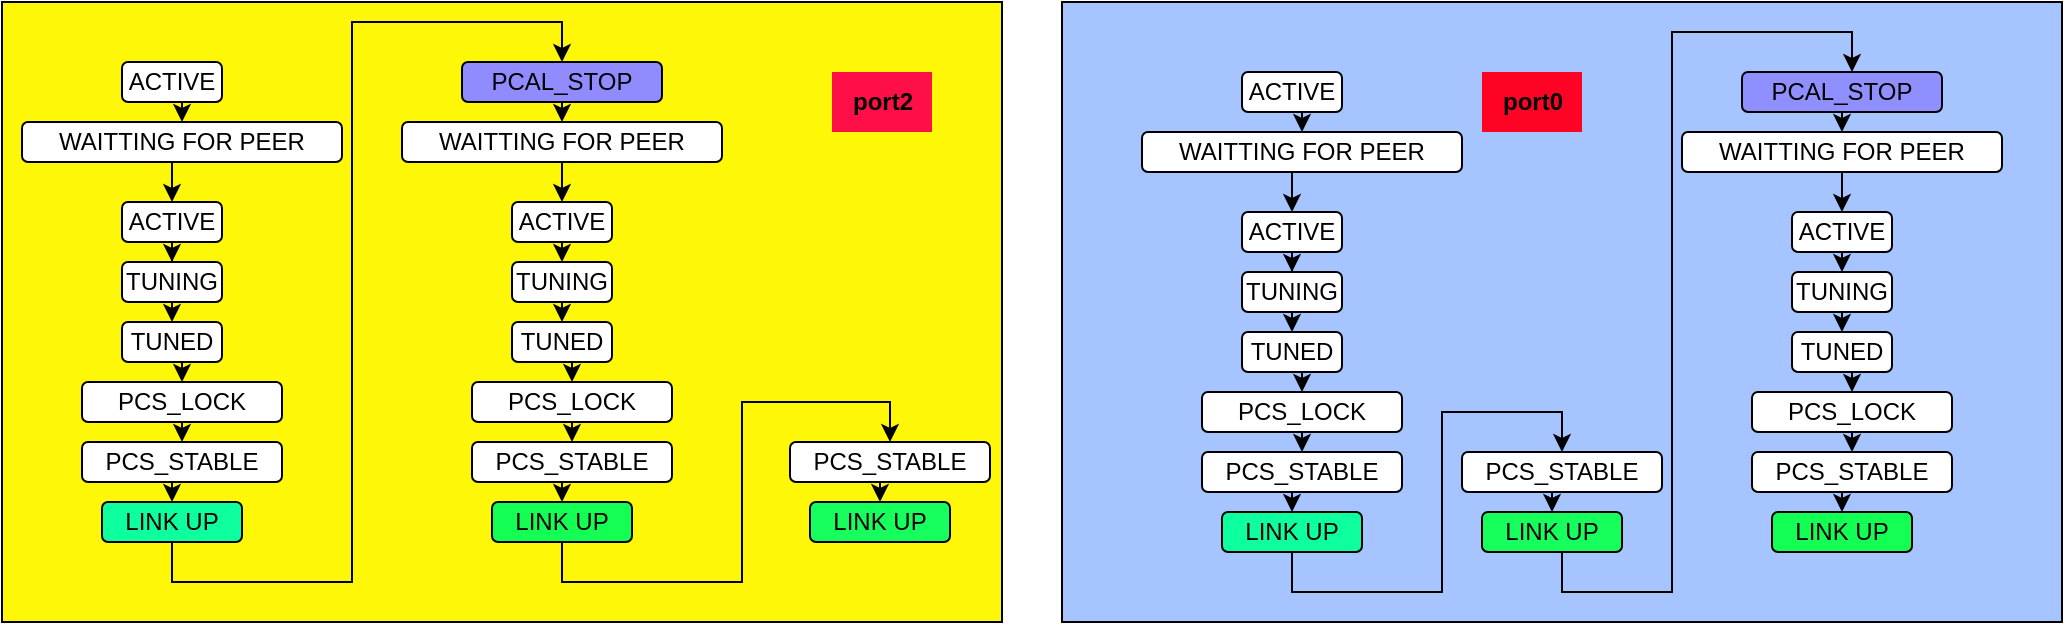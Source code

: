 <mxfile version="24.7.6">
  <diagram name="Page-1" id="fhFAsCIzdXZGrrx_TjSN">
    <mxGraphModel dx="1238" dy="469" grid="1" gridSize="10" guides="1" tooltips="1" connect="1" arrows="1" fold="1" page="1" pageScale="1" pageWidth="850" pageHeight="1100" math="0" shadow="0">
      <root>
        <mxCell id="0" />
        <mxCell id="1" parent="0" />
        <mxCell id="82fhSveqvJyXGWOy6nE--80" value="" style="whiteSpace=wrap;html=1;fillColor=#A6C4FF;" parent="1" vertex="1">
          <mxGeometry x="540" y="10" width="500" height="310" as="geometry" />
        </mxCell>
        <mxCell id="82fhSveqvJyXGWOy6nE--79" value="" style="whiteSpace=wrap;html=1;fillColor=#FFF708;" parent="1" vertex="1">
          <mxGeometry x="10" y="10" width="500" height="310" as="geometry" />
        </mxCell>
        <mxCell id="82fhSveqvJyXGWOy6nE--11" style="edgeStyle=orthogonalEdgeStyle;rounded=0;orthogonalLoop=1;jettySize=auto;html=1;exitX=0.5;exitY=1;exitDx=0;exitDy=0;entryX=0.5;entryY=0;entryDx=0;entryDy=0;" parent="1" source="82fhSveqvJyXGWOy6nE--1" target="82fhSveqvJyXGWOy6nE--2" edge="1">
          <mxGeometry relative="1" as="geometry" />
        </mxCell>
        <mxCell id="82fhSveqvJyXGWOy6nE--1" value="ACTIVE" style="rounded=1;whiteSpace=wrap;html=1;" parent="1" vertex="1">
          <mxGeometry x="70" y="40" width="50" height="20" as="geometry" />
        </mxCell>
        <mxCell id="82fhSveqvJyXGWOy6nE--12" style="edgeStyle=orthogonalEdgeStyle;rounded=0;orthogonalLoop=1;jettySize=auto;html=1;exitX=0.5;exitY=1;exitDx=0;exitDy=0;entryX=0.5;entryY=0;entryDx=0;entryDy=0;" parent="1" source="82fhSveqvJyXGWOy6nE--2" target="82fhSveqvJyXGWOy6nE--3" edge="1">
          <mxGeometry relative="1" as="geometry" />
        </mxCell>
        <mxCell id="82fhSveqvJyXGWOy6nE--2" value="WAITTING FOR PEER" style="rounded=1;whiteSpace=wrap;html=1;" parent="1" vertex="1">
          <mxGeometry x="20" y="70" width="160" height="20" as="geometry" />
        </mxCell>
        <mxCell id="82fhSveqvJyXGWOy6nE--13" style="edgeStyle=orthogonalEdgeStyle;rounded=0;orthogonalLoop=1;jettySize=auto;html=1;exitX=0.5;exitY=1;exitDx=0;exitDy=0;" parent="1" source="82fhSveqvJyXGWOy6nE--3" target="82fhSveqvJyXGWOy6nE--4" edge="1">
          <mxGeometry relative="1" as="geometry" />
        </mxCell>
        <mxCell id="82fhSveqvJyXGWOy6nE--3" value="ACTIVE" style="rounded=1;whiteSpace=wrap;html=1;" parent="1" vertex="1">
          <mxGeometry x="70" y="110" width="50" height="20" as="geometry" />
        </mxCell>
        <mxCell id="82fhSveqvJyXGWOy6nE--14" style="edgeStyle=orthogonalEdgeStyle;rounded=0;orthogonalLoop=1;jettySize=auto;html=1;exitX=0.5;exitY=1;exitDx=0;exitDy=0;entryX=0.5;entryY=0;entryDx=0;entryDy=0;" parent="1" source="82fhSveqvJyXGWOy6nE--4" target="82fhSveqvJyXGWOy6nE--5" edge="1">
          <mxGeometry relative="1" as="geometry" />
        </mxCell>
        <mxCell id="82fhSveqvJyXGWOy6nE--4" value="TUNING" style="rounded=1;whiteSpace=wrap;html=1;" parent="1" vertex="1">
          <mxGeometry x="70" y="140" width="50" height="20" as="geometry" />
        </mxCell>
        <mxCell id="82fhSveqvJyXGWOy6nE--15" style="edgeStyle=orthogonalEdgeStyle;rounded=0;orthogonalLoop=1;jettySize=auto;html=1;exitX=0.5;exitY=1;exitDx=0;exitDy=0;entryX=0.5;entryY=0;entryDx=0;entryDy=0;" parent="1" source="82fhSveqvJyXGWOy6nE--5" target="82fhSveqvJyXGWOy6nE--6" edge="1">
          <mxGeometry relative="1" as="geometry" />
        </mxCell>
        <mxCell id="82fhSveqvJyXGWOy6nE--5" value="TUNED" style="rounded=1;whiteSpace=wrap;html=1;" parent="1" vertex="1">
          <mxGeometry x="70" y="170" width="50" height="20" as="geometry" />
        </mxCell>
        <mxCell id="82fhSveqvJyXGWOy6nE--16" style="edgeStyle=orthogonalEdgeStyle;rounded=0;orthogonalLoop=1;jettySize=auto;html=1;exitX=0.5;exitY=1;exitDx=0;exitDy=0;entryX=0.5;entryY=0;entryDx=0;entryDy=0;" parent="1" source="82fhSveqvJyXGWOy6nE--6" target="82fhSveqvJyXGWOy6nE--7" edge="1">
          <mxGeometry relative="1" as="geometry" />
        </mxCell>
        <mxCell id="82fhSveqvJyXGWOy6nE--6" value="PCS_LOCK" style="rounded=1;whiteSpace=wrap;html=1;" parent="1" vertex="1">
          <mxGeometry x="50" y="200" width="100" height="20" as="geometry" />
        </mxCell>
        <mxCell id="82fhSveqvJyXGWOy6nE--17" style="edgeStyle=orthogonalEdgeStyle;rounded=0;orthogonalLoop=1;jettySize=auto;html=1;exitX=0.5;exitY=1;exitDx=0;exitDy=0;entryX=0.5;entryY=0;entryDx=0;entryDy=0;" parent="1" source="82fhSveqvJyXGWOy6nE--7" target="82fhSveqvJyXGWOy6nE--8" edge="1">
          <mxGeometry relative="1" as="geometry" />
        </mxCell>
        <mxCell id="82fhSveqvJyXGWOy6nE--7" value="PCS_STABLE" style="rounded=1;whiteSpace=wrap;html=1;" parent="1" vertex="1">
          <mxGeometry x="50" y="230" width="100" height="20" as="geometry" />
        </mxCell>
        <mxCell id="82fhSveqvJyXGWOy6nE--18" style="edgeStyle=orthogonalEdgeStyle;rounded=0;orthogonalLoop=1;jettySize=auto;html=1;exitX=0.5;exitY=1;exitDx=0;exitDy=0;entryX=0.5;entryY=0;entryDx=0;entryDy=0;" parent="1" source="82fhSveqvJyXGWOy6nE--8" target="82fhSveqvJyXGWOy6nE--9" edge="1">
          <mxGeometry relative="1" as="geometry" />
        </mxCell>
        <mxCell id="82fhSveqvJyXGWOy6nE--8" value="LINK UP" style="rounded=1;whiteSpace=wrap;html=1;fillColor=#0DFF9E;" parent="1" vertex="1">
          <mxGeometry x="60" y="260" width="70" height="20" as="geometry" />
        </mxCell>
        <mxCell id="82fhSveqvJyXGWOy6nE--39" style="edgeStyle=orthogonalEdgeStyle;rounded=0;orthogonalLoop=1;jettySize=auto;html=1;exitX=0.5;exitY=1;exitDx=0;exitDy=0;entryX=0.5;entryY=0;entryDx=0;entryDy=0;" parent="1" source="82fhSveqvJyXGWOy6nE--9" target="82fhSveqvJyXGWOy6nE--10" edge="1">
          <mxGeometry relative="1" as="geometry" />
        </mxCell>
        <mxCell id="82fhSveqvJyXGWOy6nE--9" value="PCAL_STOP" style="rounded=1;whiteSpace=wrap;html=1;fillColor=#908CFF;" parent="1" vertex="1">
          <mxGeometry x="240" y="40" width="100" height="20" as="geometry" />
        </mxCell>
        <mxCell id="82fhSveqvJyXGWOy6nE--26" style="edgeStyle=orthogonalEdgeStyle;rounded=0;orthogonalLoop=1;jettySize=auto;html=1;exitX=0.5;exitY=1;exitDx=0;exitDy=0;entryX=0.5;entryY=0;entryDx=0;entryDy=0;" parent="1" source="82fhSveqvJyXGWOy6nE--10" target="82fhSveqvJyXGWOy6nE--20" edge="1">
          <mxGeometry relative="1" as="geometry" />
        </mxCell>
        <mxCell id="82fhSveqvJyXGWOy6nE--10" value="WAITTING FOR PEER" style="rounded=1;whiteSpace=wrap;html=1;" parent="1" vertex="1">
          <mxGeometry x="210" y="70" width="160" height="20" as="geometry" />
        </mxCell>
        <mxCell id="82fhSveqvJyXGWOy6nE--27" style="edgeStyle=orthogonalEdgeStyle;rounded=0;orthogonalLoop=1;jettySize=auto;html=1;exitX=0.5;exitY=1;exitDx=0;exitDy=0;entryX=0.5;entryY=0;entryDx=0;entryDy=0;" parent="1" source="82fhSveqvJyXGWOy6nE--20" target="82fhSveqvJyXGWOy6nE--21" edge="1">
          <mxGeometry relative="1" as="geometry" />
        </mxCell>
        <mxCell id="82fhSveqvJyXGWOy6nE--20" value="ACTIVE" style="rounded=1;whiteSpace=wrap;html=1;" parent="1" vertex="1">
          <mxGeometry x="265" y="110" width="50" height="20" as="geometry" />
        </mxCell>
        <mxCell id="82fhSveqvJyXGWOy6nE--28" style="edgeStyle=orthogonalEdgeStyle;rounded=0;orthogonalLoop=1;jettySize=auto;html=1;exitX=0.5;exitY=1;exitDx=0;exitDy=0;entryX=0.5;entryY=0;entryDx=0;entryDy=0;" parent="1" source="82fhSveqvJyXGWOy6nE--21" target="82fhSveqvJyXGWOy6nE--22" edge="1">
          <mxGeometry relative="1" as="geometry" />
        </mxCell>
        <mxCell id="82fhSveqvJyXGWOy6nE--21" value="TUNING" style="rounded=1;whiteSpace=wrap;html=1;" parent="1" vertex="1">
          <mxGeometry x="265" y="140" width="50" height="20" as="geometry" />
        </mxCell>
        <mxCell id="82fhSveqvJyXGWOy6nE--29" style="edgeStyle=orthogonalEdgeStyle;rounded=0;orthogonalLoop=1;jettySize=auto;html=1;exitX=0.5;exitY=1;exitDx=0;exitDy=0;entryX=0.5;entryY=0;entryDx=0;entryDy=0;" parent="1" source="82fhSveqvJyXGWOy6nE--22" target="82fhSveqvJyXGWOy6nE--23" edge="1">
          <mxGeometry relative="1" as="geometry" />
        </mxCell>
        <mxCell id="82fhSveqvJyXGWOy6nE--22" value="TUNED" style="rounded=1;whiteSpace=wrap;html=1;" parent="1" vertex="1">
          <mxGeometry x="265" y="170" width="50" height="20" as="geometry" />
        </mxCell>
        <mxCell id="82fhSveqvJyXGWOy6nE--30" style="edgeStyle=orthogonalEdgeStyle;rounded=0;orthogonalLoop=1;jettySize=auto;html=1;exitX=0.5;exitY=1;exitDx=0;exitDy=0;entryX=0.5;entryY=0;entryDx=0;entryDy=0;" parent="1" source="82fhSveqvJyXGWOy6nE--23" target="82fhSveqvJyXGWOy6nE--24" edge="1">
          <mxGeometry relative="1" as="geometry" />
        </mxCell>
        <mxCell id="82fhSveqvJyXGWOy6nE--23" value="PCS_LOCK" style="rounded=1;whiteSpace=wrap;html=1;" parent="1" vertex="1">
          <mxGeometry x="245" y="200" width="100" height="20" as="geometry" />
        </mxCell>
        <mxCell id="82fhSveqvJyXGWOy6nE--31" style="edgeStyle=orthogonalEdgeStyle;rounded=0;orthogonalLoop=1;jettySize=auto;html=1;exitX=0.5;exitY=1;exitDx=0;exitDy=0;entryX=0.5;entryY=0;entryDx=0;entryDy=0;" parent="1" source="82fhSveqvJyXGWOy6nE--24" target="82fhSveqvJyXGWOy6nE--25" edge="1">
          <mxGeometry relative="1" as="geometry" />
        </mxCell>
        <mxCell id="82fhSveqvJyXGWOy6nE--24" value="PCS_STABLE" style="rounded=1;whiteSpace=wrap;html=1;" parent="1" vertex="1">
          <mxGeometry x="245" y="230" width="100" height="20" as="geometry" />
        </mxCell>
        <mxCell id="82fhSveqvJyXGWOy6nE--38" style="edgeStyle=orthogonalEdgeStyle;rounded=0;orthogonalLoop=1;jettySize=auto;html=1;exitX=0.5;exitY=1;exitDx=0;exitDy=0;entryX=0.5;entryY=0;entryDx=0;entryDy=0;" parent="1" source="82fhSveqvJyXGWOy6nE--25" target="82fhSveqvJyXGWOy6nE--36" edge="1">
          <mxGeometry relative="1" as="geometry">
            <Array as="points">
              <mxPoint x="290" y="300" />
              <mxPoint x="380" y="300" />
              <mxPoint x="380" y="210" />
              <mxPoint x="454" y="210" />
            </Array>
          </mxGeometry>
        </mxCell>
        <mxCell id="82fhSveqvJyXGWOy6nE--25" value="LINK UP" style="rounded=1;whiteSpace=wrap;html=1;fillColor=#14FF53;" parent="1" vertex="1">
          <mxGeometry x="255" y="260" width="70" height="20" as="geometry" />
        </mxCell>
        <mxCell id="82fhSveqvJyXGWOy6nE--35" style="edgeStyle=orthogonalEdgeStyle;rounded=0;orthogonalLoop=1;jettySize=auto;html=1;exitX=0.5;exitY=1;exitDx=0;exitDy=0;entryX=0.5;entryY=0;entryDx=0;entryDy=0;" parent="1" source="82fhSveqvJyXGWOy6nE--36" target="82fhSveqvJyXGWOy6nE--37" edge="1">
          <mxGeometry relative="1" as="geometry" />
        </mxCell>
        <mxCell id="82fhSveqvJyXGWOy6nE--36" value="PCS_STABLE" style="rounded=1;whiteSpace=wrap;html=1;" parent="1" vertex="1">
          <mxGeometry x="404" y="230" width="100" height="20" as="geometry" />
        </mxCell>
        <mxCell id="82fhSveqvJyXGWOy6nE--37" value="LINK UP" style="rounded=1;whiteSpace=wrap;html=1;fillColor=#17FF5D;" parent="1" vertex="1">
          <mxGeometry x="414" y="260" width="70" height="20" as="geometry" />
        </mxCell>
        <mxCell id="82fhSveqvJyXGWOy6nE--40" style="edgeStyle=orthogonalEdgeStyle;rounded=0;orthogonalLoop=1;jettySize=auto;html=1;exitX=0.5;exitY=1;exitDx=0;exitDy=0;entryX=0.5;entryY=0;entryDx=0;entryDy=0;" parent="1" source="82fhSveqvJyXGWOy6nE--41" target="82fhSveqvJyXGWOy6nE--43" edge="1">
          <mxGeometry relative="1" as="geometry" />
        </mxCell>
        <mxCell id="82fhSveqvJyXGWOy6nE--41" value="ACTIVE" style="rounded=1;whiteSpace=wrap;html=1;" parent="1" vertex="1">
          <mxGeometry x="630" y="45" width="50" height="20" as="geometry" />
        </mxCell>
        <mxCell id="82fhSveqvJyXGWOy6nE--42" style="edgeStyle=orthogonalEdgeStyle;rounded=0;orthogonalLoop=1;jettySize=auto;html=1;exitX=0.5;exitY=1;exitDx=0;exitDy=0;entryX=0.5;entryY=0;entryDx=0;entryDy=0;" parent="1" source="82fhSveqvJyXGWOy6nE--43" target="82fhSveqvJyXGWOy6nE--45" edge="1">
          <mxGeometry relative="1" as="geometry" />
        </mxCell>
        <mxCell id="82fhSveqvJyXGWOy6nE--43" value="WAITTING FOR PEER" style="rounded=1;whiteSpace=wrap;html=1;" parent="1" vertex="1">
          <mxGeometry x="580" y="75" width="160" height="20" as="geometry" />
        </mxCell>
        <mxCell id="82fhSveqvJyXGWOy6nE--44" style="edgeStyle=orthogonalEdgeStyle;rounded=0;orthogonalLoop=1;jettySize=auto;html=1;exitX=0.5;exitY=1;exitDx=0;exitDy=0;" parent="1" source="82fhSveqvJyXGWOy6nE--45" target="82fhSveqvJyXGWOy6nE--47" edge="1">
          <mxGeometry relative="1" as="geometry" />
        </mxCell>
        <mxCell id="82fhSveqvJyXGWOy6nE--45" value="ACTIVE" style="rounded=1;whiteSpace=wrap;html=1;" parent="1" vertex="1">
          <mxGeometry x="630" y="115" width="50" height="20" as="geometry" />
        </mxCell>
        <mxCell id="82fhSveqvJyXGWOy6nE--46" style="edgeStyle=orthogonalEdgeStyle;rounded=0;orthogonalLoop=1;jettySize=auto;html=1;exitX=0.5;exitY=1;exitDx=0;exitDy=0;entryX=0.5;entryY=0;entryDx=0;entryDy=0;" parent="1" source="82fhSveqvJyXGWOy6nE--47" target="82fhSveqvJyXGWOy6nE--49" edge="1">
          <mxGeometry relative="1" as="geometry" />
        </mxCell>
        <mxCell id="82fhSveqvJyXGWOy6nE--47" value="TUNING" style="rounded=1;whiteSpace=wrap;html=1;" parent="1" vertex="1">
          <mxGeometry x="630" y="145" width="50" height="20" as="geometry" />
        </mxCell>
        <mxCell id="82fhSveqvJyXGWOy6nE--48" style="edgeStyle=orthogonalEdgeStyle;rounded=0;orthogonalLoop=1;jettySize=auto;html=1;exitX=0.5;exitY=1;exitDx=0;exitDy=0;entryX=0.5;entryY=0;entryDx=0;entryDy=0;" parent="1" source="82fhSveqvJyXGWOy6nE--49" target="82fhSveqvJyXGWOy6nE--51" edge="1">
          <mxGeometry relative="1" as="geometry" />
        </mxCell>
        <mxCell id="82fhSveqvJyXGWOy6nE--49" value="TUNED" style="rounded=1;whiteSpace=wrap;html=1;" parent="1" vertex="1">
          <mxGeometry x="630" y="175" width="50" height="20" as="geometry" />
        </mxCell>
        <mxCell id="82fhSveqvJyXGWOy6nE--50" style="edgeStyle=orthogonalEdgeStyle;rounded=0;orthogonalLoop=1;jettySize=auto;html=1;exitX=0.5;exitY=1;exitDx=0;exitDy=0;entryX=0.5;entryY=0;entryDx=0;entryDy=0;" parent="1" source="82fhSveqvJyXGWOy6nE--51" target="82fhSveqvJyXGWOy6nE--53" edge="1">
          <mxGeometry relative="1" as="geometry" />
        </mxCell>
        <mxCell id="82fhSveqvJyXGWOy6nE--51" value="PCS_LOCK" style="rounded=1;whiteSpace=wrap;html=1;" parent="1" vertex="1">
          <mxGeometry x="610" y="205" width="100" height="20" as="geometry" />
        </mxCell>
        <mxCell id="82fhSveqvJyXGWOy6nE--52" style="edgeStyle=orthogonalEdgeStyle;rounded=0;orthogonalLoop=1;jettySize=auto;html=1;exitX=0.5;exitY=1;exitDx=0;exitDy=0;entryX=0.5;entryY=0;entryDx=0;entryDy=0;" parent="1" source="82fhSveqvJyXGWOy6nE--53" target="82fhSveqvJyXGWOy6nE--55" edge="1">
          <mxGeometry relative="1" as="geometry" />
        </mxCell>
        <mxCell id="82fhSveqvJyXGWOy6nE--53" value="PCS_STABLE" style="rounded=1;whiteSpace=wrap;html=1;" parent="1" vertex="1">
          <mxGeometry x="610" y="235" width="100" height="20" as="geometry" />
        </mxCell>
        <mxCell id="82fhSveqvJyXGWOy6nE--75" style="edgeStyle=orthogonalEdgeStyle;rounded=0;orthogonalLoop=1;jettySize=auto;html=1;exitX=0.5;exitY=1;exitDx=0;exitDy=0;entryX=0.5;entryY=0;entryDx=0;entryDy=0;" parent="1" source="82fhSveqvJyXGWOy6nE--55" target="82fhSveqvJyXGWOy6nE--73" edge="1">
          <mxGeometry relative="1" as="geometry">
            <Array as="points">
              <mxPoint x="655" y="305" />
              <mxPoint x="730" y="305" />
              <mxPoint x="730" y="215" />
              <mxPoint x="790" y="215" />
            </Array>
          </mxGeometry>
        </mxCell>
        <mxCell id="82fhSveqvJyXGWOy6nE--55" value="LINK UP" style="rounded=1;whiteSpace=wrap;html=1;fillColor=#0DFF9E;" parent="1" vertex="1">
          <mxGeometry x="620" y="265" width="70" height="20" as="geometry" />
        </mxCell>
        <mxCell id="82fhSveqvJyXGWOy6nE--56" style="edgeStyle=orthogonalEdgeStyle;rounded=0;orthogonalLoop=1;jettySize=auto;html=1;exitX=0.5;exitY=1;exitDx=0;exitDy=0;entryX=0.5;entryY=0;entryDx=0;entryDy=0;" parent="1" source="82fhSveqvJyXGWOy6nE--57" target="82fhSveqvJyXGWOy6nE--59" edge="1">
          <mxGeometry relative="1" as="geometry" />
        </mxCell>
        <mxCell id="82fhSveqvJyXGWOy6nE--57" value="PCAL_STOP" style="rounded=1;whiteSpace=wrap;html=1;fillColor=#8F8FFF;" parent="1" vertex="1">
          <mxGeometry x="880" y="45" width="100" height="20" as="geometry" />
        </mxCell>
        <mxCell id="82fhSveqvJyXGWOy6nE--58" style="edgeStyle=orthogonalEdgeStyle;rounded=0;orthogonalLoop=1;jettySize=auto;html=1;exitX=0.5;exitY=1;exitDx=0;exitDy=0;entryX=0.5;entryY=0;entryDx=0;entryDy=0;" parent="1" source="82fhSveqvJyXGWOy6nE--59" target="82fhSveqvJyXGWOy6nE--61" edge="1">
          <mxGeometry relative="1" as="geometry" />
        </mxCell>
        <mxCell id="82fhSveqvJyXGWOy6nE--59" value="WAITTING FOR PEER" style="rounded=1;whiteSpace=wrap;html=1;" parent="1" vertex="1">
          <mxGeometry x="850" y="75" width="160" height="20" as="geometry" />
        </mxCell>
        <mxCell id="82fhSveqvJyXGWOy6nE--60" style="edgeStyle=orthogonalEdgeStyle;rounded=0;orthogonalLoop=1;jettySize=auto;html=1;exitX=0.5;exitY=1;exitDx=0;exitDy=0;entryX=0.5;entryY=0;entryDx=0;entryDy=0;" parent="1" source="82fhSveqvJyXGWOy6nE--61" target="82fhSveqvJyXGWOy6nE--63" edge="1">
          <mxGeometry relative="1" as="geometry" />
        </mxCell>
        <mxCell id="82fhSveqvJyXGWOy6nE--61" value="ACTIVE" style="rounded=1;whiteSpace=wrap;html=1;" parent="1" vertex="1">
          <mxGeometry x="905" y="115" width="50" height="20" as="geometry" />
        </mxCell>
        <mxCell id="82fhSveqvJyXGWOy6nE--62" style="edgeStyle=orthogonalEdgeStyle;rounded=0;orthogonalLoop=1;jettySize=auto;html=1;exitX=0.5;exitY=1;exitDx=0;exitDy=0;entryX=0.5;entryY=0;entryDx=0;entryDy=0;" parent="1" source="82fhSveqvJyXGWOy6nE--63" target="82fhSveqvJyXGWOy6nE--65" edge="1">
          <mxGeometry relative="1" as="geometry" />
        </mxCell>
        <mxCell id="82fhSveqvJyXGWOy6nE--63" value="TUNING" style="rounded=1;whiteSpace=wrap;html=1;" parent="1" vertex="1">
          <mxGeometry x="905" y="145" width="50" height="20" as="geometry" />
        </mxCell>
        <mxCell id="82fhSveqvJyXGWOy6nE--64" style="edgeStyle=orthogonalEdgeStyle;rounded=0;orthogonalLoop=1;jettySize=auto;html=1;exitX=0.5;exitY=1;exitDx=0;exitDy=0;entryX=0.5;entryY=0;entryDx=0;entryDy=0;" parent="1" source="82fhSveqvJyXGWOy6nE--65" target="82fhSveqvJyXGWOy6nE--67" edge="1">
          <mxGeometry relative="1" as="geometry" />
        </mxCell>
        <mxCell id="82fhSveqvJyXGWOy6nE--65" value="TUNED" style="rounded=1;whiteSpace=wrap;html=1;" parent="1" vertex="1">
          <mxGeometry x="905" y="175" width="50" height="20" as="geometry" />
        </mxCell>
        <mxCell id="82fhSveqvJyXGWOy6nE--66" style="edgeStyle=orthogonalEdgeStyle;rounded=0;orthogonalLoop=1;jettySize=auto;html=1;exitX=0.5;exitY=1;exitDx=0;exitDy=0;entryX=0.5;entryY=0;entryDx=0;entryDy=0;" parent="1" source="82fhSveqvJyXGWOy6nE--67" target="82fhSveqvJyXGWOy6nE--69" edge="1">
          <mxGeometry relative="1" as="geometry" />
        </mxCell>
        <mxCell id="82fhSveqvJyXGWOy6nE--67" value="PCS_LOCK" style="rounded=1;whiteSpace=wrap;html=1;" parent="1" vertex="1">
          <mxGeometry x="885" y="205" width="100" height="20" as="geometry" />
        </mxCell>
        <mxCell id="82fhSveqvJyXGWOy6nE--68" style="edgeStyle=orthogonalEdgeStyle;rounded=0;orthogonalLoop=1;jettySize=auto;html=1;exitX=0.5;exitY=1;exitDx=0;exitDy=0;entryX=0.5;entryY=0;entryDx=0;entryDy=0;" parent="1" source="82fhSveqvJyXGWOy6nE--69" target="82fhSveqvJyXGWOy6nE--71" edge="1">
          <mxGeometry relative="1" as="geometry" />
        </mxCell>
        <mxCell id="82fhSveqvJyXGWOy6nE--69" value="PCS_STABLE" style="rounded=1;whiteSpace=wrap;html=1;" parent="1" vertex="1">
          <mxGeometry x="885" y="235" width="100" height="20" as="geometry" />
        </mxCell>
        <mxCell id="82fhSveqvJyXGWOy6nE--71" value="LINK UP" style="rounded=1;whiteSpace=wrap;html=1;fillColor=#14FF53;" parent="1" vertex="1">
          <mxGeometry x="895" y="265" width="70" height="20" as="geometry" />
        </mxCell>
        <mxCell id="82fhSveqvJyXGWOy6nE--72" style="edgeStyle=orthogonalEdgeStyle;rounded=0;orthogonalLoop=1;jettySize=auto;html=1;exitX=0.5;exitY=1;exitDx=0;exitDy=0;entryX=0.5;entryY=0;entryDx=0;entryDy=0;" parent="1" source="82fhSveqvJyXGWOy6nE--73" target="82fhSveqvJyXGWOy6nE--74" edge="1">
          <mxGeometry relative="1" as="geometry" />
        </mxCell>
        <mxCell id="82fhSveqvJyXGWOy6nE--73" value="PCS_STABLE" style="rounded=1;whiteSpace=wrap;html=1;" parent="1" vertex="1">
          <mxGeometry x="740" y="235" width="100" height="20" as="geometry" />
        </mxCell>
        <mxCell id="82fhSveqvJyXGWOy6nE--76" style="edgeStyle=orthogonalEdgeStyle;rounded=0;orthogonalLoop=1;jettySize=auto;html=1;exitX=0.5;exitY=1;exitDx=0;exitDy=0;entryX=0.5;entryY=0;entryDx=0;entryDy=0;" parent="1" edge="1">
          <mxGeometry relative="1" as="geometry">
            <mxPoint x="790" y="285" as="sourcePoint" />
            <mxPoint x="935" y="45" as="targetPoint" />
            <Array as="points">
              <mxPoint x="790" y="305" />
              <mxPoint x="845" y="305" />
              <mxPoint x="845" y="25" />
              <mxPoint x="935" y="25" />
            </Array>
          </mxGeometry>
        </mxCell>
        <mxCell id="82fhSveqvJyXGWOy6nE--74" value="LINK UP" style="rounded=1;whiteSpace=wrap;html=1;fillColor=#17FF5D;" parent="1" vertex="1">
          <mxGeometry x="750" y="265" width="70" height="20" as="geometry" />
        </mxCell>
        <mxCell id="82fhSveqvJyXGWOy6nE--81" value="port2" style="text;html=1;align=center;verticalAlign=middle;resizable=0;points=[];autosize=1;strokeColor=none;fillColor=#FF0F47;fontStyle=1" parent="1" vertex="1">
          <mxGeometry x="425" y="45" width="50" height="30" as="geometry" />
        </mxCell>
        <mxCell id="82fhSveqvJyXGWOy6nE--82" value="port0" style="text;html=1;align=center;verticalAlign=middle;resizable=0;points=[];autosize=1;strokeColor=none;fillColor=#FF0324;fontStyle=1" parent="1" vertex="1">
          <mxGeometry x="750" y="45" width="50" height="30" as="geometry" />
        </mxCell>
      </root>
    </mxGraphModel>
  </diagram>
</mxfile>

